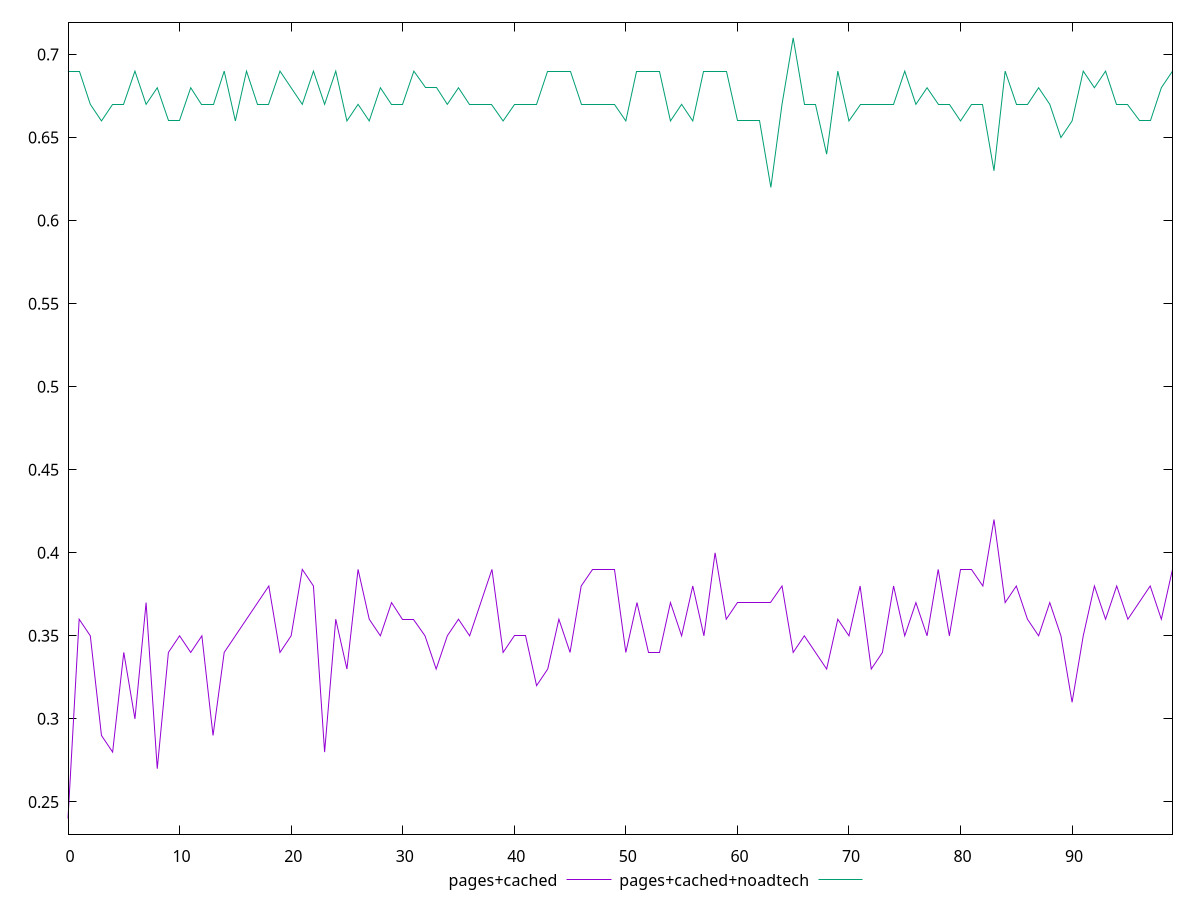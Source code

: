 reset

$pagesCached <<EOF
0 0.24
1 0.36
2 0.35
3 0.29
4 0.28
5 0.34
6 0.3
7 0.37
8 0.27
9 0.34
10 0.35
11 0.34
12 0.35
13 0.29
14 0.34
15 0.35
16 0.36
17 0.37
18 0.38
19 0.34
20 0.35
21 0.39
22 0.38
23 0.28
24 0.36
25 0.33
26 0.39
27 0.36
28 0.35
29 0.37
30 0.36
31 0.36
32 0.35
33 0.33
34 0.35
35 0.36
36 0.35
37 0.37
38 0.39
39 0.34
40 0.35
41 0.35
42 0.32
43 0.33
44 0.36
45 0.34
46 0.38
47 0.39
48 0.39
49 0.39
50 0.34
51 0.37
52 0.34
53 0.34
54 0.37
55 0.35
56 0.38
57 0.35
58 0.4
59 0.36
60 0.37
61 0.37
62 0.37
63 0.37
64 0.38
65 0.34
66 0.35
67 0.34
68 0.33
69 0.36
70 0.35
71 0.38
72 0.33
73 0.34
74 0.38
75 0.35
76 0.37
77 0.35
78 0.39
79 0.35
80 0.39
81 0.39
82 0.38
83 0.42
84 0.37
85 0.38
86 0.36
87 0.35
88 0.37
89 0.35
90 0.31
91 0.35
92 0.38
93 0.36
94 0.38
95 0.36
96 0.37
97 0.38
98 0.36
99 0.39
EOF

$pagesCachedNoadtech <<EOF
0 0.69
1 0.69
2 0.67
3 0.66
4 0.67
5 0.67
6 0.69
7 0.67
8 0.68
9 0.66
10 0.66
11 0.68
12 0.67
13 0.67
14 0.69
15 0.66
16 0.69
17 0.67
18 0.67
19 0.69
20 0.68
21 0.67
22 0.69
23 0.67
24 0.69
25 0.66
26 0.67
27 0.66
28 0.68
29 0.67
30 0.67
31 0.69
32 0.68
33 0.68
34 0.67
35 0.68
36 0.67
37 0.67
38 0.67
39 0.66
40 0.67
41 0.67
42 0.67
43 0.69
44 0.69
45 0.69
46 0.67
47 0.67
48 0.67
49 0.67
50 0.66
51 0.69
52 0.69
53 0.69
54 0.66
55 0.67
56 0.66
57 0.69
58 0.69
59 0.69
60 0.66
61 0.66
62 0.66
63 0.62
64 0.67
65 0.71
66 0.67
67 0.67
68 0.64
69 0.69
70 0.66
71 0.67
72 0.67
73 0.67
74 0.67
75 0.69
76 0.67
77 0.68
78 0.67
79 0.67
80 0.66
81 0.67
82 0.67
83 0.63
84 0.69
85 0.67
86 0.67
87 0.68
88 0.67
89 0.65
90 0.66
91 0.69
92 0.68
93 0.69
94 0.67
95 0.67
96 0.66
97 0.66
98 0.68
99 0.69
EOF

set key outside below
set xrange [0:99]
set yrange [0.2306:0.7193999999999999]
set trange [0.2306:0.7193999999999999]
set terminal svg size 640, 520 enhanced background rgb 'white'
set output "report_00025_2021-02-22T21:38:55.199Z/meta/score/comparison/line/1_vs_2.svg"

plot $pagesCached title "pages+cached" with line, \
     $pagesCachedNoadtech title "pages+cached+noadtech" with line

reset
